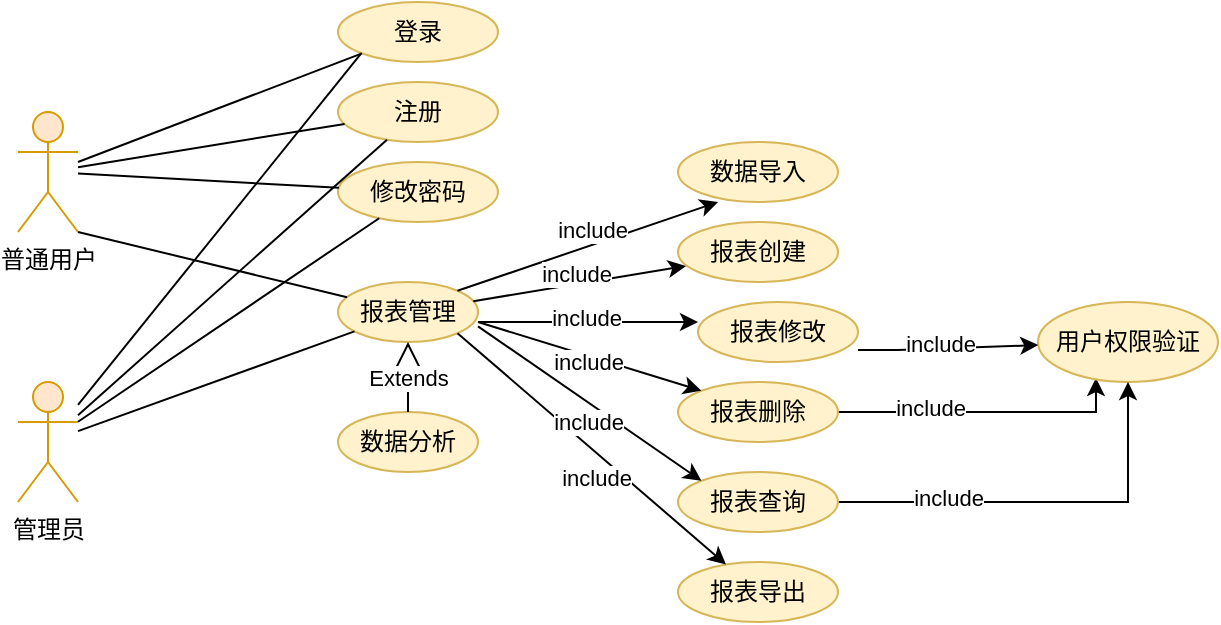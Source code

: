 <mxfile version="15.6.2" type="github">
  <diagram id="v1obYDcHvK7fKlDpUwRL" name="Page-1">
    <mxGraphModel dx="868" dy="482" grid="1" gridSize="10" guides="1" tooltips="1" connect="1" arrows="1" fold="1" page="1" pageScale="1" pageWidth="850" pageHeight="1100" math="0" shadow="0">
      <root>
        <mxCell id="0" />
        <mxCell id="1" parent="0" />
        <mxCell id="kalEr98f_9NI5hnUUycx-1" value="管理员" style="shape=umlActor;verticalLabelPosition=bottom;verticalAlign=top;html=1;outlineConnect=0;fillColor=#ffe6cc;strokeColor=#d79b00;" vertex="1" parent="1">
          <mxGeometry x="100" y="850" width="30" height="60" as="geometry" />
        </mxCell>
        <mxCell id="kalEr98f_9NI5hnUUycx-2" value="普通用户" style="shape=umlActor;verticalLabelPosition=bottom;verticalAlign=top;html=1;outlineConnect=0;fillColor=#ffe6cc;strokeColor=#d79b00;" vertex="1" parent="1">
          <mxGeometry x="100" y="715" width="30" height="60" as="geometry" />
        </mxCell>
        <mxCell id="kalEr98f_9NI5hnUUycx-6" value="登录" style="ellipse;whiteSpace=wrap;html=1;fillColor=#fff2cc;strokeColor=#d6b656;" vertex="1" parent="1">
          <mxGeometry x="260" y="660" width="80" height="30" as="geometry" />
        </mxCell>
        <mxCell id="kalEr98f_9NI5hnUUycx-7" value="注册" style="ellipse;whiteSpace=wrap;html=1;fillColor=#fff2cc;strokeColor=#d6b656;" vertex="1" parent="1">
          <mxGeometry x="260" y="700" width="80" height="30" as="geometry" />
        </mxCell>
        <mxCell id="kalEr98f_9NI5hnUUycx-8" value="修改密码" style="ellipse;whiteSpace=wrap;html=1;fillColor=#fff2cc;strokeColor=#d6b656;" vertex="1" parent="1">
          <mxGeometry x="260" y="740" width="80" height="30" as="geometry" />
        </mxCell>
        <mxCell id="kalEr98f_9NI5hnUUycx-9" value="报表管理" style="ellipse;whiteSpace=wrap;html=1;fillColor=#fff2cc;strokeColor=#d6b656;" vertex="1" parent="1">
          <mxGeometry x="260" y="800" width="70" height="30" as="geometry" />
        </mxCell>
        <mxCell id="kalEr98f_9NI5hnUUycx-10" value="数据导入" style="ellipse;whiteSpace=wrap;html=1;fillColor=#fff2cc;strokeColor=#d6b656;" vertex="1" parent="1">
          <mxGeometry x="430" y="730" width="80" height="30" as="geometry" />
        </mxCell>
        <mxCell id="kalEr98f_9NI5hnUUycx-11" value="报表创建" style="ellipse;whiteSpace=wrap;html=1;fillColor=#fff2cc;strokeColor=#d6b656;" vertex="1" parent="1">
          <mxGeometry x="430" y="770" width="80" height="30" as="geometry" />
        </mxCell>
        <mxCell id="kalEr98f_9NI5hnUUycx-12" value="报表修改" style="ellipse;whiteSpace=wrap;html=1;fillColor=#fff2cc;strokeColor=#d6b656;" vertex="1" parent="1">
          <mxGeometry x="440" y="810" width="80" height="30" as="geometry" />
        </mxCell>
        <mxCell id="kalEr98f_9NI5hnUUycx-35" style="edgeStyle=orthogonalEdgeStyle;rounded=0;orthogonalLoop=1;jettySize=auto;html=1;entryX=0.322;entryY=0.95;entryDx=0;entryDy=0;entryPerimeter=0;" edge="1" parent="1" source="kalEr98f_9NI5hnUUycx-13" target="kalEr98f_9NI5hnUUycx-32">
          <mxGeometry relative="1" as="geometry">
            <Array as="points">
              <mxPoint x="639" y="865" />
            </Array>
          </mxGeometry>
        </mxCell>
        <mxCell id="kalEr98f_9NI5hnUUycx-36" value="include" style="edgeLabel;html=1;align=center;verticalAlign=middle;resizable=0;points=[];" vertex="1" connectable="0" parent="kalEr98f_9NI5hnUUycx-35">
          <mxGeometry x="-0.37" y="2" relative="1" as="geometry">
            <mxPoint as="offset" />
          </mxGeometry>
        </mxCell>
        <mxCell id="kalEr98f_9NI5hnUUycx-13" value="报表删除" style="ellipse;whiteSpace=wrap;html=1;fillColor=#fff2cc;strokeColor=#d6b656;" vertex="1" parent="1">
          <mxGeometry x="430" y="850" width="80" height="30" as="geometry" />
        </mxCell>
        <mxCell id="kalEr98f_9NI5hnUUycx-14" value="报表导出" style="ellipse;whiteSpace=wrap;html=1;fillColor=#fff2cc;strokeColor=#d6b656;" vertex="1" parent="1">
          <mxGeometry x="430" y="940" width="80" height="30" as="geometry" />
        </mxCell>
        <mxCell id="kalEr98f_9NI5hnUUycx-15" value="数据分析" style="ellipse;whiteSpace=wrap;html=1;fillColor=#fff2cc;strokeColor=#d6b656;" vertex="1" parent="1">
          <mxGeometry x="260" y="865" width="70" height="30" as="geometry" />
        </mxCell>
        <mxCell id="kalEr98f_9NI5hnUUycx-16" value="Extends" style="endArrow=block;endSize=16;endFill=0;html=1;rounded=0;exitX=0.5;exitY=0;exitDx=0;exitDy=0;" edge="1" parent="1" source="kalEr98f_9NI5hnUUycx-15" target="kalEr98f_9NI5hnUUycx-9">
          <mxGeometry width="160" relative="1" as="geometry">
            <mxPoint x="340" y="850" as="sourcePoint" />
            <mxPoint x="500" y="850" as="targetPoint" />
          </mxGeometry>
        </mxCell>
        <mxCell id="kalEr98f_9NI5hnUUycx-18" value="" style="endArrow=classic;html=1;rounded=0;entryX=0.25;entryY=1;entryDx=0;entryDy=0;entryPerimeter=0;exitX=1;exitY=0;exitDx=0;exitDy=0;" edge="1" parent="1" source="kalEr98f_9NI5hnUUycx-9" target="kalEr98f_9NI5hnUUycx-10">
          <mxGeometry width="50" height="50" relative="1" as="geometry">
            <mxPoint x="330" y="800" as="sourcePoint" />
            <mxPoint x="450" y="830" as="targetPoint" />
          </mxGeometry>
        </mxCell>
        <mxCell id="kalEr98f_9NI5hnUUycx-19" value="include" style="edgeLabel;html=1;align=center;verticalAlign=middle;resizable=0;points=[];" vertex="1" connectable="0" parent="kalEr98f_9NI5hnUUycx-18">
          <mxGeometry x="0.286" relative="1" as="geometry">
            <mxPoint x="-17" y="-2" as="offset" />
          </mxGeometry>
        </mxCell>
        <mxCell id="kalEr98f_9NI5hnUUycx-22" value="" style="endArrow=classic;html=1;rounded=0;entryX=0.05;entryY=0.733;entryDx=0;entryDy=0;entryPerimeter=0;" edge="1" parent="1" source="kalEr98f_9NI5hnUUycx-9" target="kalEr98f_9NI5hnUUycx-11">
          <mxGeometry width="50" height="50" relative="1" as="geometry">
            <mxPoint x="340" y="810" as="sourcePoint" />
            <mxPoint x="460.251" y="775.607" as="targetPoint" />
          </mxGeometry>
        </mxCell>
        <mxCell id="kalEr98f_9NI5hnUUycx-23" value="include" style="edgeLabel;html=1;align=center;verticalAlign=middle;resizable=0;points=[];" vertex="1" connectable="0" parent="kalEr98f_9NI5hnUUycx-22">
          <mxGeometry x="0.286" relative="1" as="geometry">
            <mxPoint x="-17" y="-2" as="offset" />
          </mxGeometry>
        </mxCell>
        <mxCell id="kalEr98f_9NI5hnUUycx-26" value="" style="endArrow=classic;html=1;rounded=0;" edge="1" parent="1">
          <mxGeometry width="50" height="50" relative="1" as="geometry">
            <mxPoint x="330" y="820" as="sourcePoint" />
            <mxPoint x="440" y="820" as="targetPoint" />
            <Array as="points" />
          </mxGeometry>
        </mxCell>
        <mxCell id="kalEr98f_9NI5hnUUycx-27" value="include" style="edgeLabel;html=1;align=center;verticalAlign=middle;resizable=0;points=[];" vertex="1" connectable="0" parent="kalEr98f_9NI5hnUUycx-26">
          <mxGeometry x="0.286" relative="1" as="geometry">
            <mxPoint x="-17" y="-2" as="offset" />
          </mxGeometry>
        </mxCell>
        <mxCell id="kalEr98f_9NI5hnUUycx-28" value="" style="endArrow=classic;html=1;rounded=0;entryX=0;entryY=0;entryDx=0;entryDy=0;" edge="1" parent="1" target="kalEr98f_9NI5hnUUycx-13">
          <mxGeometry width="50" height="50" relative="1" as="geometry">
            <mxPoint x="330" y="820" as="sourcePoint" />
            <mxPoint x="480.251" y="839.997" as="targetPoint" />
            <Array as="points">
              <mxPoint x="330" y="820" />
            </Array>
          </mxGeometry>
        </mxCell>
        <mxCell id="kalEr98f_9NI5hnUUycx-29" value="include" style="edgeLabel;html=1;align=center;verticalAlign=middle;resizable=0;points=[];" vertex="1" connectable="0" parent="kalEr98f_9NI5hnUUycx-28">
          <mxGeometry x="0.286" relative="1" as="geometry">
            <mxPoint x="-17" y="-2" as="offset" />
          </mxGeometry>
        </mxCell>
        <mxCell id="kalEr98f_9NI5hnUUycx-30" value="" style="endArrow=classic;html=1;rounded=0;exitX=1;exitY=1;exitDx=0;exitDy=0;" edge="1" parent="1" source="kalEr98f_9NI5hnUUycx-9" target="kalEr98f_9NI5hnUUycx-14">
          <mxGeometry width="50" height="50" relative="1" as="geometry">
            <mxPoint x="340" y="830" as="sourcePoint" />
            <mxPoint x="460.251" y="829.997" as="targetPoint" />
            <Array as="points" />
          </mxGeometry>
        </mxCell>
        <mxCell id="kalEr98f_9NI5hnUUycx-31" value="include" style="edgeLabel;html=1;align=center;verticalAlign=middle;resizable=0;points=[];" vertex="1" connectable="0" parent="kalEr98f_9NI5hnUUycx-30">
          <mxGeometry x="0.286" relative="1" as="geometry">
            <mxPoint x="-17" y="-2" as="offset" />
          </mxGeometry>
        </mxCell>
        <mxCell id="kalEr98f_9NI5hnUUycx-32" value="用户权限验证" style="ellipse;whiteSpace=wrap;html=1;fillColor=#fff2cc;strokeColor=#d6b656;" vertex="1" parent="1">
          <mxGeometry x="610" y="810" width="90" height="40" as="geometry" />
        </mxCell>
        <mxCell id="kalEr98f_9NI5hnUUycx-33" value="" style="endArrow=classic;html=1;rounded=0;" edge="1" parent="1" target="kalEr98f_9NI5hnUUycx-32">
          <mxGeometry width="50" height="50" relative="1" as="geometry">
            <mxPoint x="520" y="834" as="sourcePoint" />
            <mxPoint x="637.312" y="897.102" as="targetPoint" />
            <Array as="points">
              <mxPoint x="540" y="834" />
            </Array>
          </mxGeometry>
        </mxCell>
        <mxCell id="kalEr98f_9NI5hnUUycx-34" value="include" style="edgeLabel;html=1;align=center;verticalAlign=middle;resizable=0;points=[];" vertex="1" connectable="0" parent="kalEr98f_9NI5hnUUycx-33">
          <mxGeometry x="0.286" relative="1" as="geometry">
            <mxPoint x="-17" y="-2" as="offset" />
          </mxGeometry>
        </mxCell>
        <mxCell id="kalEr98f_9NI5hnUUycx-40" style="edgeStyle=orthogonalEdgeStyle;rounded=0;orthogonalLoop=1;jettySize=auto;html=1;exitX=1;exitY=0.5;exitDx=0;exitDy=0;" edge="1" parent="1" source="kalEr98f_9NI5hnUUycx-37" target="kalEr98f_9NI5hnUUycx-32">
          <mxGeometry relative="1" as="geometry" />
        </mxCell>
        <mxCell id="kalEr98f_9NI5hnUUycx-41" value="include" style="edgeLabel;html=1;align=center;verticalAlign=middle;resizable=0;points=[];" vertex="1" connectable="0" parent="kalEr98f_9NI5hnUUycx-40">
          <mxGeometry x="-0.463" y="2" relative="1" as="geometry">
            <mxPoint as="offset" />
          </mxGeometry>
        </mxCell>
        <mxCell id="kalEr98f_9NI5hnUUycx-37" value="报表查询" style="ellipse;whiteSpace=wrap;html=1;fillColor=#fff2cc;strokeColor=#d6b656;" vertex="1" parent="1">
          <mxGeometry x="430" y="895" width="80" height="30" as="geometry" />
        </mxCell>
        <mxCell id="kalEr98f_9NI5hnUUycx-38" value="" style="endArrow=classic;html=1;rounded=0;exitX=1;exitY=1;exitDx=0;exitDy=0;entryX=0;entryY=0;entryDx=0;entryDy=0;" edge="1" parent="1" target="kalEr98f_9NI5hnUUycx-37">
          <mxGeometry width="50" height="50" relative="1" as="geometry">
            <mxPoint x="329.999" y="822.177" as="sourcePoint" />
            <mxPoint x="464.262" y="937.82" as="targetPoint" />
            <Array as="points" />
          </mxGeometry>
        </mxCell>
        <mxCell id="kalEr98f_9NI5hnUUycx-39" value="include" style="edgeLabel;html=1;align=center;verticalAlign=middle;resizable=0;points=[];" vertex="1" connectable="0" parent="kalEr98f_9NI5hnUUycx-38">
          <mxGeometry x="0.286" relative="1" as="geometry">
            <mxPoint x="-17" y="-2" as="offset" />
          </mxGeometry>
        </mxCell>
        <mxCell id="kalEr98f_9NI5hnUUycx-42" value="" style="endArrow=none;html=1;rounded=0;" edge="1" parent="1" source="kalEr98f_9NI5hnUUycx-2" target="kalEr98f_9NI5hnUUycx-8">
          <mxGeometry width="50" height="50" relative="1" as="geometry">
            <mxPoint x="190" y="810" as="sourcePoint" />
            <mxPoint x="240" y="760" as="targetPoint" />
          </mxGeometry>
        </mxCell>
        <mxCell id="kalEr98f_9NI5hnUUycx-44" value="" style="endArrow=none;html=1;rounded=0;" edge="1" parent="1" target="kalEr98f_9NI5hnUUycx-6">
          <mxGeometry width="50" height="50" relative="1" as="geometry">
            <mxPoint x="130" y="740" as="sourcePoint" />
            <mxPoint x="210" y="690" as="targetPoint" />
          </mxGeometry>
        </mxCell>
        <mxCell id="kalEr98f_9NI5hnUUycx-45" value="" style="endArrow=none;html=1;rounded=0;" edge="1" parent="1" source="kalEr98f_9NI5hnUUycx-2" target="kalEr98f_9NI5hnUUycx-7">
          <mxGeometry width="50" height="50" relative="1" as="geometry">
            <mxPoint x="180" y="790" as="sourcePoint" />
            <mxPoint x="230" y="740" as="targetPoint" />
            <Array as="points" />
          </mxGeometry>
        </mxCell>
        <mxCell id="kalEr98f_9NI5hnUUycx-47" value="" style="endArrow=none;html=1;rounded=0;exitX=1;exitY=1;exitDx=0;exitDy=0;exitPerimeter=0;" edge="1" parent="1" source="kalEr98f_9NI5hnUUycx-2" target="kalEr98f_9NI5hnUUycx-9">
          <mxGeometry width="50" height="50" relative="1" as="geometry">
            <mxPoint x="160" y="825" as="sourcePoint" />
            <mxPoint x="210" y="775" as="targetPoint" />
          </mxGeometry>
        </mxCell>
        <mxCell id="kalEr98f_9NI5hnUUycx-48" value="" style="endArrow=none;html=1;rounded=0;entryX=0;entryY=1;entryDx=0;entryDy=0;" edge="1" parent="1" source="kalEr98f_9NI5hnUUycx-1" target="kalEr98f_9NI5hnUUycx-6">
          <mxGeometry width="50" height="50" relative="1" as="geometry">
            <mxPoint x="160" y="940" as="sourcePoint" />
            <mxPoint x="210" y="890" as="targetPoint" />
          </mxGeometry>
        </mxCell>
        <mxCell id="kalEr98f_9NI5hnUUycx-49" value="" style="endArrow=none;html=1;rounded=0;" edge="1" parent="1" source="kalEr98f_9NI5hnUUycx-1" target="kalEr98f_9NI5hnUUycx-7">
          <mxGeometry width="50" height="50" relative="1" as="geometry">
            <mxPoint x="140" y="960" as="sourcePoint" />
            <mxPoint x="190" y="910" as="targetPoint" />
          </mxGeometry>
        </mxCell>
        <mxCell id="kalEr98f_9NI5hnUUycx-51" value="" style="endArrow=none;html=1;rounded=0;" edge="1" parent="1" source="kalEr98f_9NI5hnUUycx-1" target="kalEr98f_9NI5hnUUycx-8">
          <mxGeometry width="50" height="50" relative="1" as="geometry">
            <mxPoint x="160" y="930" as="sourcePoint" />
            <mxPoint x="210" y="880" as="targetPoint" />
          </mxGeometry>
        </mxCell>
        <mxCell id="kalEr98f_9NI5hnUUycx-52" value="" style="endArrow=none;html=1;rounded=0;" edge="1" parent="1" source="kalEr98f_9NI5hnUUycx-1" target="kalEr98f_9NI5hnUUycx-9">
          <mxGeometry width="50" height="50" relative="1" as="geometry">
            <mxPoint x="180" y="950" as="sourcePoint" />
            <mxPoint x="230" y="900" as="targetPoint" />
          </mxGeometry>
        </mxCell>
      </root>
    </mxGraphModel>
  </diagram>
</mxfile>
